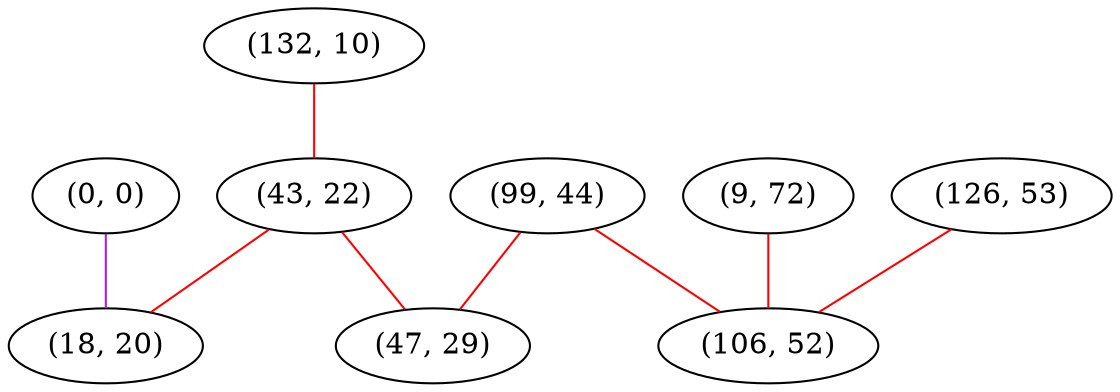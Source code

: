 graph "" {
"(132, 10)";
"(0, 0)";
"(99, 44)";
"(126, 53)";
"(9, 72)";
"(43, 22)";
"(47, 29)";
"(106, 52)";
"(18, 20)";
"(132, 10)" -- "(43, 22)"  [color=red, key=0, weight=1];
"(0, 0)" -- "(18, 20)"  [color=purple, key=0, weight=4];
"(99, 44)" -- "(47, 29)"  [color=red, key=0, weight=1];
"(99, 44)" -- "(106, 52)"  [color=red, key=0, weight=1];
"(126, 53)" -- "(106, 52)"  [color=red, key=0, weight=1];
"(9, 72)" -- "(106, 52)"  [color=red, key=0, weight=1];
"(43, 22)" -- "(47, 29)"  [color=red, key=0, weight=1];
"(43, 22)" -- "(18, 20)"  [color=red, key=0, weight=1];
}
